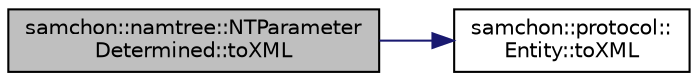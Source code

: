 digraph "samchon::namtree::NTParameterDetermined::toXML"
{
  edge [fontname="Helvetica",fontsize="10",labelfontname="Helvetica",labelfontsize="10"];
  node [fontname="Helvetica",fontsize="10",shape=record];
  rankdir="LR";
  Node1 [label="samchon::namtree::NTParameter\lDetermined::toXML",height=0.2,width=0.4,color="black", fillcolor="grey75", style="filled", fontcolor="black"];
  Node1 -> Node2 [color="midnightblue",fontsize="10",style="solid",fontname="Helvetica"];
  Node2 [label="samchon::protocol::\lEntity::toXML",height=0.2,width=0.4,color="black", fillcolor="white", style="filled",URL="$d0/d3e/classsamchon_1_1protocol_1_1Entity.html#a8516db6d4dc71068a48bd1364cf9be23",tooltip="Get an XML object represents the Entity. "];
}
